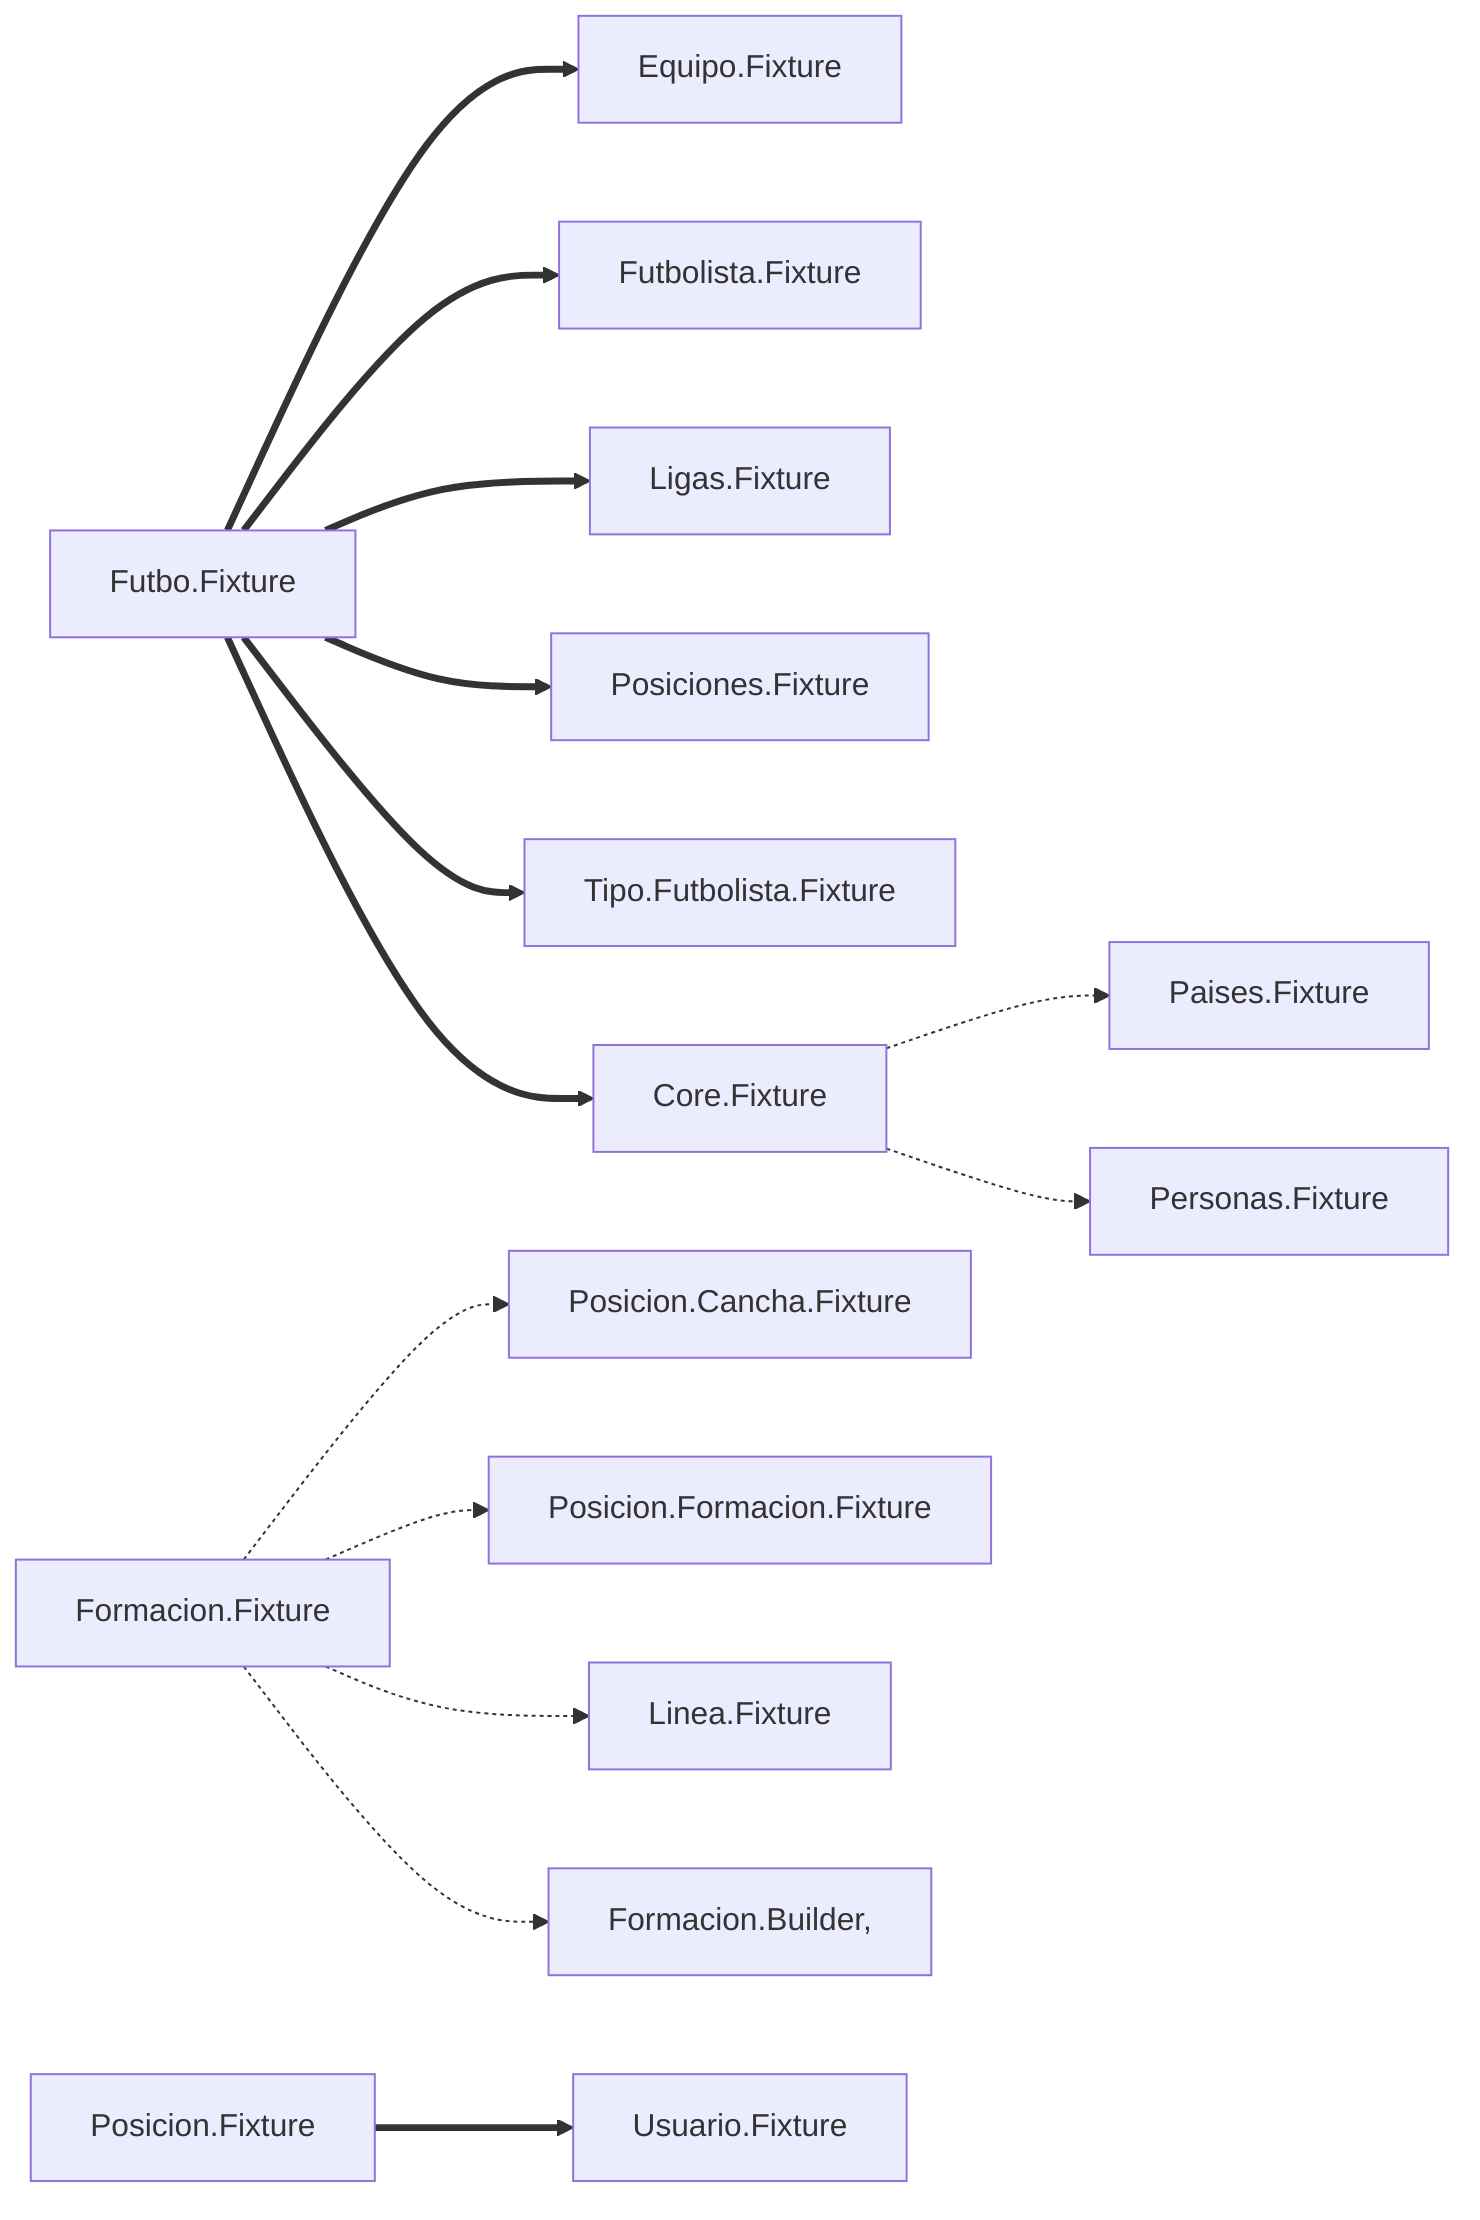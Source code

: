 flowchart LR

Futbo.Fixture ==> Equipo.Fixture 
Futbo.Fixture ==> Futbolista.Fixture
Futbo.Fixture ==> Ligas.Fixture
Futbo.Fixture ==> Posiciones.Fixture
Futbo.Fixture ==> Tipo.Futbolista.Fixture
Futbo.Fixture ==>  Core.Fixture





Formacion.Fixture-.->Posicion.Cancha.Fixture;
Formacion.Fixture-.->Posicion.Formacion.Fixture;
Formacion.Fixture-.->Linea.Fixture;
Formacion.Fixture-.->Formacion.Builder,

Posicion.Fixture ==>Usuario.Fixture

Core.Fixture-.->Paises.Fixture;
Core.Fixture-.->Personas.Fixture;